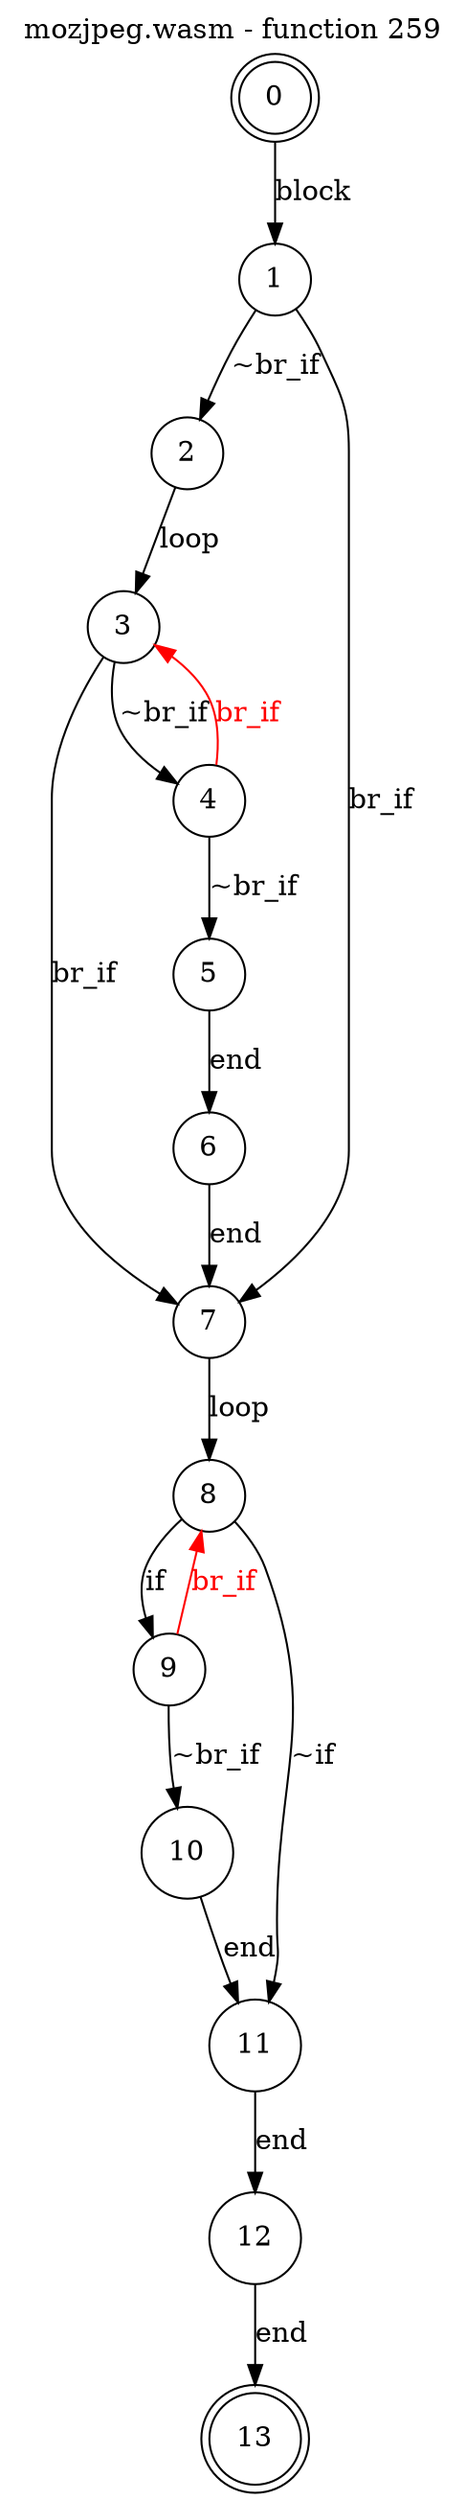 digraph finite_state_machine {
    label = "mozjpeg.wasm - function 259"
    labelloc =  t
    labelfontsize = 16
    labelfontcolor = black
    labelfontname = "Helvetica"
    node [shape = doublecircle]; 0 13;
    node [shape = circle];
    0 -> 1[label="block"];
    1 -> 2[label="~br_if"];
    1 -> 7[label="br_if"];
    2 -> 3[label="loop"];
    3 -> 4[label="~br_if"];
    3 -> 7[label="br_if"];
    4 -> 5[label="~br_if"];
    4 -> 3[color="red" fontcolor="red" label="br_if"];
    5 -> 6[label="end"];
    6 -> 7[label="end"];
    7 -> 8[label="loop"];
    8 -> 9[label="if"];
    8 -> 11[label="~if"];
    9 -> 10[label="~br_if"];
    9 -> 8[color="red" fontcolor="red" label="br_if"];
    10 -> 11[label="end"];
    11 -> 12[label="end"];
    12 -> 13[label="end"];
}
